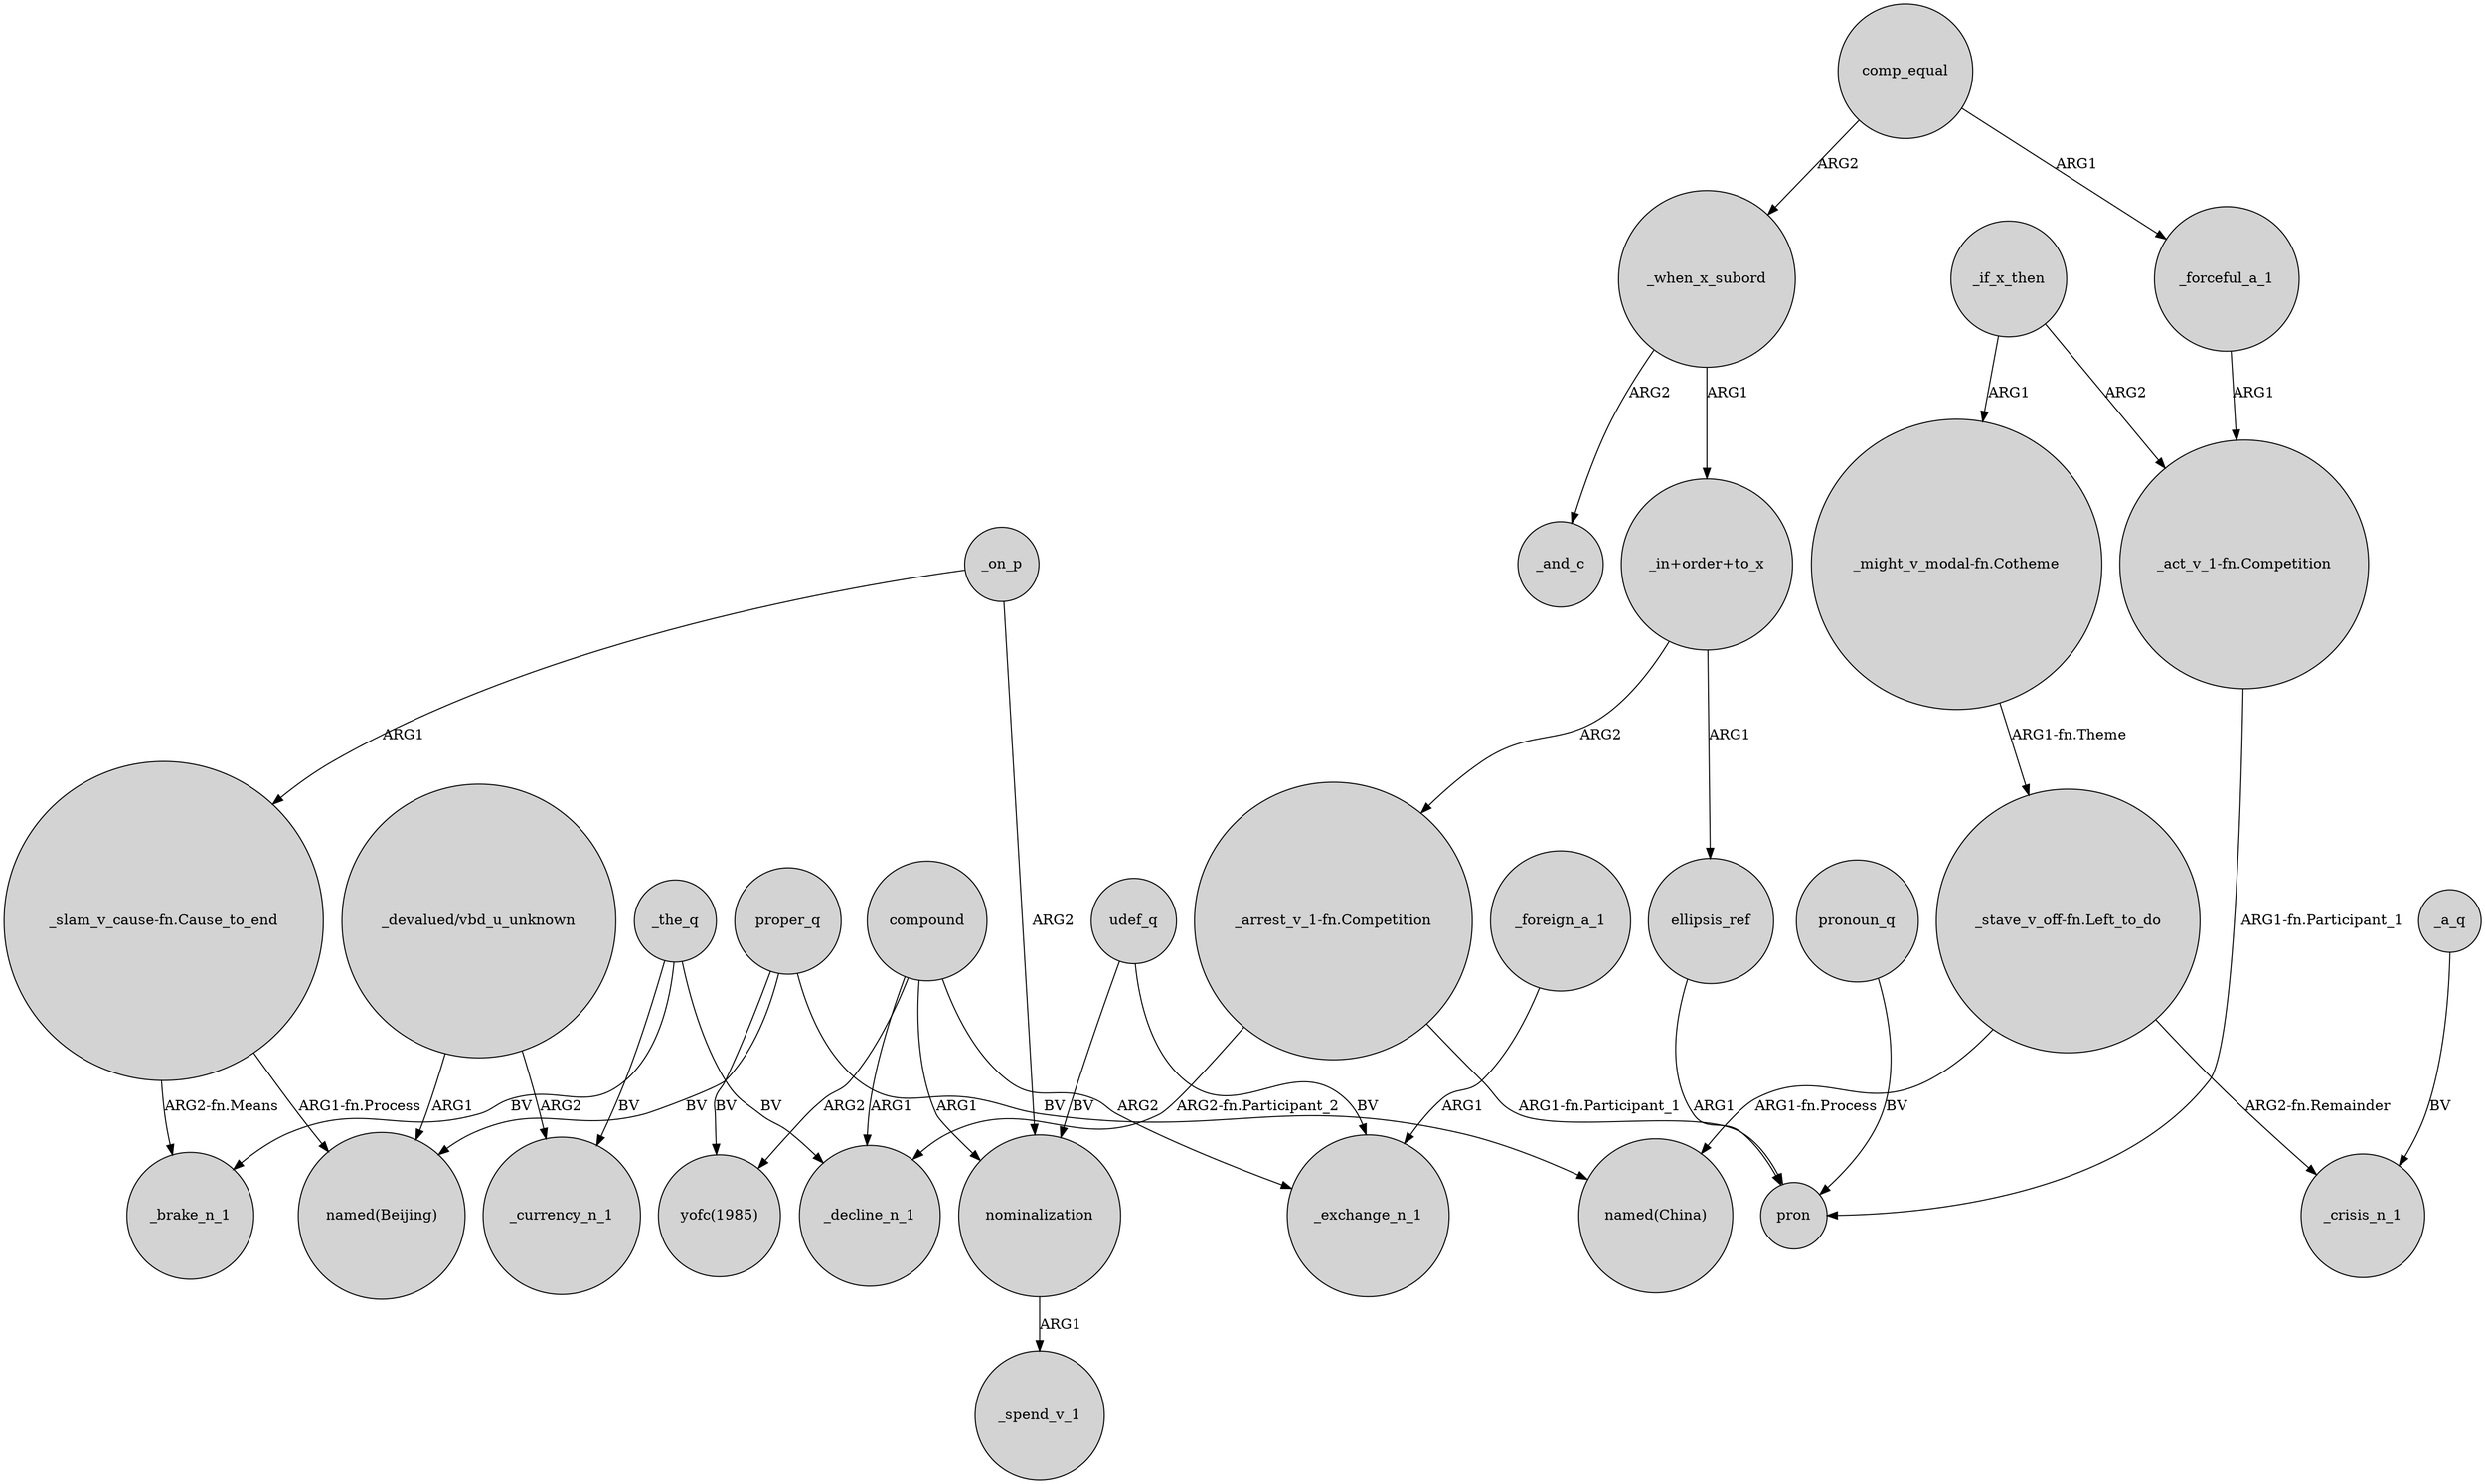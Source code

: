 digraph {
	node [shape=circle style=filled]
	"_devalued/vbd_u_unknown" -> "named(Beijing)" [label=ARG1]
	proper_q -> "yofc(1985)" [label=BV]
	_on_p -> nominalization [label=ARG2]
	"_arrest_v_1-fn.Competition" -> pron [label="ARG1-fn.Participant_1"]
	proper_q -> "named(Beijing)" [label=BV]
	comp_equal -> _when_x_subord [label=ARG2]
	udef_q -> nominalization [label=BV]
	udef_q -> _exchange_n_1 [label=BV]
	"_devalued/vbd_u_unknown" -> _currency_n_1 [label=ARG2]
	"_in+order+to_x" -> "_arrest_v_1-fn.Competition" [label=ARG2]
	_if_x_then -> "_act_v_1-fn.Competition" [label=ARG2]
	"_in+order+to_x" -> ellipsis_ref [label=ARG1]
	"_arrest_v_1-fn.Competition" -> _decline_n_1 [label="ARG2-fn.Participant_2"]
	_on_p -> "_slam_v_cause-fn.Cause_to_end" [label=ARG1]
	compound -> "yofc(1985)" [label=ARG2]
	compound -> _decline_n_1 [label=ARG1]
	nominalization -> _spend_v_1 [label=ARG1]
	_a_q -> _crisis_n_1 [label=BV]
	ellipsis_ref -> pron [label=ARG1]
	compound -> _exchange_n_1 [label=ARG2]
	pronoun_q -> pron [label=BV]
	_if_x_then -> "_might_v_modal-fn.Cotheme" [label=ARG1]
	_when_x_subord -> _and_c [label=ARG2]
	_the_q -> _currency_n_1 [label=BV]
	compound -> nominalization [label=ARG1]
	_foreign_a_1 -> _exchange_n_1 [label=ARG1]
	"_slam_v_cause-fn.Cause_to_end" -> _brake_n_1 [label="ARG2-fn.Means"]
	_forceful_a_1 -> "_act_v_1-fn.Competition" [label=ARG1]
	comp_equal -> _forceful_a_1 [label=ARG1]
	"_act_v_1-fn.Competition" -> pron [label="ARG1-fn.Participant_1"]
	_the_q -> _brake_n_1 [label=BV]
	"_slam_v_cause-fn.Cause_to_end" -> "named(Beijing)" [label="ARG1-fn.Process"]
	"_stave_v_off-fn.Left_to_do" -> "named(China)" [label="ARG1-fn.Process"]
	proper_q -> "named(China)" [label=BV]
	"_stave_v_off-fn.Left_to_do" -> _crisis_n_1 [label="ARG2-fn.Remainder"]
	_the_q -> _decline_n_1 [label=BV]
	"_might_v_modal-fn.Cotheme" -> "_stave_v_off-fn.Left_to_do" [label="ARG1-fn.Theme"]
	_when_x_subord -> "_in+order+to_x" [label=ARG1]
}
